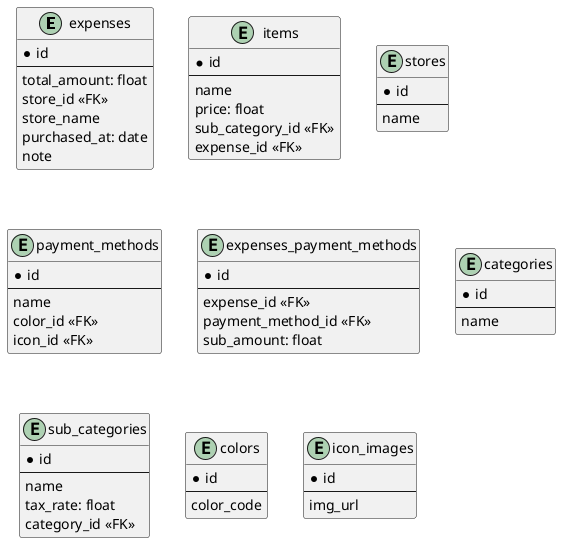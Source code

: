 @startuml tables

entity "expenses" {
    *id
    --
    total_amount: float
    store_id <<FK>>
    store_name
    purchased_at: date
    note
}

entity "items" {
    *id
    --
    name
    price: float
    sub_category_id <<FK>>
    expense_id <<FK>>
}

entity "stores" {
    *id
    --
    name
}

entity "payment_methods" {
    *id
    --
    name
    color_id <<FK>>
    icon_id <<FK>>
}

entity "expenses_payment_methods" {
    *id
    --
    expense_id <<FK>>
    payment_method_id <<FK>>
    sub_amount: float
}

entity "categories" {
    *id
    --
    name
}

entity "sub_categories" {
    *id
    --
    name
    tax_rate: float
    category_id <<FK>>
}

entity "colors" {
    *id
    --
    color_code
}

entity "icon_images" {
    *id
    --
    img_url
}

@enduml